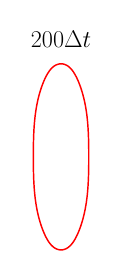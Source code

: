 \begin{tikzpicture}[scale=0.35]

\begin{axis}[
  xmin = -1,
  xmax = 1,
  ymin = -2,
  ymax = 2,
  scale only axis,
  axis equal image,
  hide axis,
  title = {\Huge$200 \Delta t$}
  ]

\addplot [mark=none,red,line width=1.5] table{
5.531e-01 -2.476e-10
5.531e-01 1.411e-02
5.531e-01 2.886e-02
5.531e-01 4.451e-02
5.53e-01 6.082e-02
5.529e-01 7.709e-02
5.529e-01 9.25e-02
5.528e-01 1.065e-01
5.527e-01 1.195e-01
5.526e-01 1.334e-01
5.524e-01 1.506e-01
5.521e-01 1.725e-01
5.518e-01 1.997e-01
5.513e-01 2.323e-01
5.506e-01 2.697e-01
5.497e-01 3.109e-01
5.485e-01 3.546e-01
5.471e-01 3.993e-01
5.454e-01 4.434e-01
5.435e-01 4.858e-01
5.415e-01 5.253e-01
5.394e-01 5.615e-01
5.373e-01 5.942e-01
5.353e-01 6.236e-01
5.332e-01 6.504e-01
5.312e-01 6.755e-01
5.291e-01 6.996e-01
5.269e-01 7.235e-01
5.245e-01 7.473e-01
5.219e-01 7.718e-01
5.191e-01 7.976e-01
5.157e-01 8.259e-01
5.116e-01 8.575e-01
5.067e-01 8.931e-01
5.008e-01 9.329e-01
4.937e-01 9.765e-01
4.854e-01 1.023e+00
4.759e-01 1.072e+00
4.655e-01 1.121e+00
4.543e-01 1.169e+00
4.428e-01 1.214e+00
4.313e-01 1.257e+00
4.201e-01 1.295e+00
4.094e-01 1.33e+00
3.99e-01 1.362e+00
3.889e-01 1.392e+00
3.786e-01 1.421e+00
3.68e-01 1.449e+00
3.57e-01 1.477e+00
3.455e-01 1.505e+00
3.336e-01 1.533e+00
3.214e-01 1.559e+00
3.087e-01 1.586e+00
2.951e-01 1.612e+00
2.8e-01 1.64e+00
2.628e-01 1.669e+00
2.43e-01 1.7e+00
2.202e-01 1.731e+00
1.941e-01 1.761e+00
1.649e-01 1.789e+00
1.332e-01 1.814e+00
9.99e-02 1.833e+00
6.62e-02 1.846e+00
3.286e-02 1.854e+00
-2.211e-11 1.857e+00
-3.286e-02 1.854e+00
-6.62e-02 1.846e+00
-9.99e-02 1.833e+00
-1.332e-01 1.814e+00
-1.649e-01 1.789e+00
-1.941e-01 1.761e+00
-2.202e-01 1.731e+00
-2.43e-01 1.7e+00
-2.628e-01 1.669e+00
-2.8e-01 1.64e+00
-2.951e-01 1.612e+00
-3.087e-01 1.586e+00
-3.214e-01 1.559e+00
-3.336e-01 1.533e+00
-3.455e-01 1.505e+00
-3.57e-01 1.477e+00
-3.68e-01 1.449e+00
-3.786e-01 1.421e+00
-3.889e-01 1.392e+00
-3.99e-01 1.362e+00
-4.094e-01 1.33e+00
-4.201e-01 1.295e+00
-4.313e-01 1.257e+00
-4.428e-01 1.214e+00
-4.543e-01 1.169e+00
-4.655e-01 1.121e+00
-4.759e-01 1.072e+00
-4.854e-01 1.023e+00
-4.937e-01 9.765e-01
-5.008e-01 9.329e-01
-5.067e-01 8.931e-01
-5.116e-01 8.575e-01
-5.157e-01 8.259e-01
-5.191e-01 7.976e-01
-5.219e-01 7.718e-01
-5.245e-01 7.473e-01
-5.269e-01 7.235e-01
-5.291e-01 6.996e-01
-5.312e-01 6.755e-01
-5.332e-01 6.504e-01
-5.353e-01 6.236e-01
-5.373e-01 5.942e-01
-5.394e-01 5.615e-01
-5.415e-01 5.253e-01
-5.435e-01 4.858e-01
-5.454e-01 4.434e-01
-5.471e-01 3.993e-01
-5.485e-01 3.546e-01
-5.497e-01 3.109e-01
-5.506e-01 2.697e-01
-5.513e-01 2.323e-01
-5.518e-01 1.997e-01
-5.521e-01 1.725e-01
-5.524e-01 1.506e-01
-5.526e-01 1.334e-01
-5.527e-01 1.195e-01
-5.528e-01 1.065e-01
-5.529e-01 9.25e-02
-5.529e-01 7.709e-02
-5.53e-01 6.082e-02
-5.531e-01 4.451e-02
-5.531e-01 2.886e-02
-5.531e-01 1.411e-02
-5.531e-01 -2.776e-10
-5.531e-01 -1.411e-02
-5.531e-01 -2.886e-02
-5.531e-01 -4.451e-02
-5.53e-01 -6.082e-02
-5.529e-01 -7.709e-02
-5.529e-01 -9.25e-02
-5.528e-01 -1.065e-01
-5.527e-01 -1.195e-01
-5.526e-01 -1.334e-01
-5.524e-01 -1.506e-01
-5.521e-01 -1.725e-01
-5.518e-01 -1.997e-01
-5.513e-01 -2.323e-01
-5.506e-01 -2.697e-01
-5.497e-01 -3.109e-01
-5.485e-01 -3.546e-01
-5.471e-01 -3.993e-01
-5.454e-01 -4.434e-01
-5.435e-01 -4.858e-01
-5.415e-01 -5.253e-01
-5.394e-01 -5.615e-01
-5.373e-01 -5.942e-01
-5.353e-01 -6.236e-01
-5.332e-01 -6.504e-01
-5.312e-01 -6.755e-01
-5.291e-01 -6.996e-01
-5.269e-01 -7.235e-01
-5.245e-01 -7.473e-01
-5.219e-01 -7.718e-01
-5.191e-01 -7.976e-01
-5.157e-01 -8.259e-01
-5.116e-01 -8.575e-01
-5.067e-01 -8.931e-01
-5.008e-01 -9.329e-01
-4.937e-01 -9.765e-01
-4.854e-01 -1.023e+00
-4.759e-01 -1.072e+00
-4.655e-01 -1.121e+00
-4.543e-01 -1.169e+00
-4.428e-01 -1.214e+00
-4.313e-01 -1.257e+00
-4.201e-01 -1.295e+00
-4.094e-01 -1.33e+00
-3.99e-01 -1.362e+00
-3.889e-01 -1.392e+00
-3.786e-01 -1.421e+00
-3.68e-01 -1.449e+00
-3.57e-01 -1.477e+00
-3.455e-01 -1.505e+00
-3.336e-01 -1.533e+00
-3.214e-01 -1.559e+00
-3.087e-01 -1.586e+00
-2.951e-01 -1.612e+00
-2.8e-01 -1.64e+00
-2.628e-01 -1.669e+00
-2.43e-01 -1.7e+00
-2.202e-01 -1.731e+00
-1.941e-01 -1.761e+00
-1.649e-01 -1.789e+00
-1.332e-01 -1.814e+00
-9.99e-02 -1.833e+00
-6.62e-02 -1.846e+00
-3.286e-02 -1.854e+00
2.425e-11 -1.857e+00
3.286e-02 -1.854e+00
6.62e-02 -1.846e+00
9.99e-02 -1.833e+00
1.332e-01 -1.814e+00
1.649e-01 -1.789e+00
1.941e-01 -1.761e+00
2.202e-01 -1.731e+00
2.43e-01 -1.7e+00
2.628e-01 -1.669e+00
2.8e-01 -1.64e+00
2.951e-01 -1.612e+00
3.087e-01 -1.586e+00
3.214e-01 -1.559e+00
3.336e-01 -1.533e+00
3.455e-01 -1.505e+00
3.57e-01 -1.477e+00
3.68e-01 -1.449e+00
3.786e-01 -1.421e+00
3.889e-01 -1.392e+00
3.99e-01 -1.362e+00
4.094e-01 -1.33e+00
4.201e-01 -1.295e+00
4.313e-01 -1.257e+00
4.428e-01 -1.214e+00
4.543e-01 -1.169e+00
4.655e-01 -1.121e+00
4.759e-01 -1.072e+00
4.854e-01 -1.023e+00
4.937e-01 -9.765e-01
5.008e-01 -9.329e-01
5.067e-01 -8.931e-01
5.116e-01 -8.575e-01
5.157e-01 -8.259e-01
5.191e-01 -7.976e-01
5.219e-01 -7.718e-01
5.245e-01 -7.473e-01
5.269e-01 -7.235e-01
5.291e-01 -6.996e-01
5.312e-01 -6.755e-01
5.332e-01 -6.504e-01
5.353e-01 -6.236e-01
5.373e-01 -5.942e-01
5.394e-01 -5.615e-01
5.415e-01 -5.253e-01
5.435e-01 -4.858e-01
5.454e-01 -4.434e-01
5.471e-01 -3.993e-01
5.485e-01 -3.546e-01
5.497e-01 -3.109e-01
5.506e-01 -2.697e-01
5.513e-01 -2.323e-01
5.518e-01 -1.997e-01
5.521e-01 -1.725e-01
5.524e-01 -1.506e-01
5.526e-01 -1.334e-01
5.527e-01 -1.195e-01
5.528e-01 -1.065e-01
5.529e-01 -9.25e-02
5.529e-01 -7.709e-02
5.53e-01 -6.082e-02
5.531e-01 -4.451e-02
5.531e-01 -2.886e-02
5.531e-01 -1.411e-02
5.531e-01 -2.476e-10
};


\end{axis}

\end{tikzpicture}



